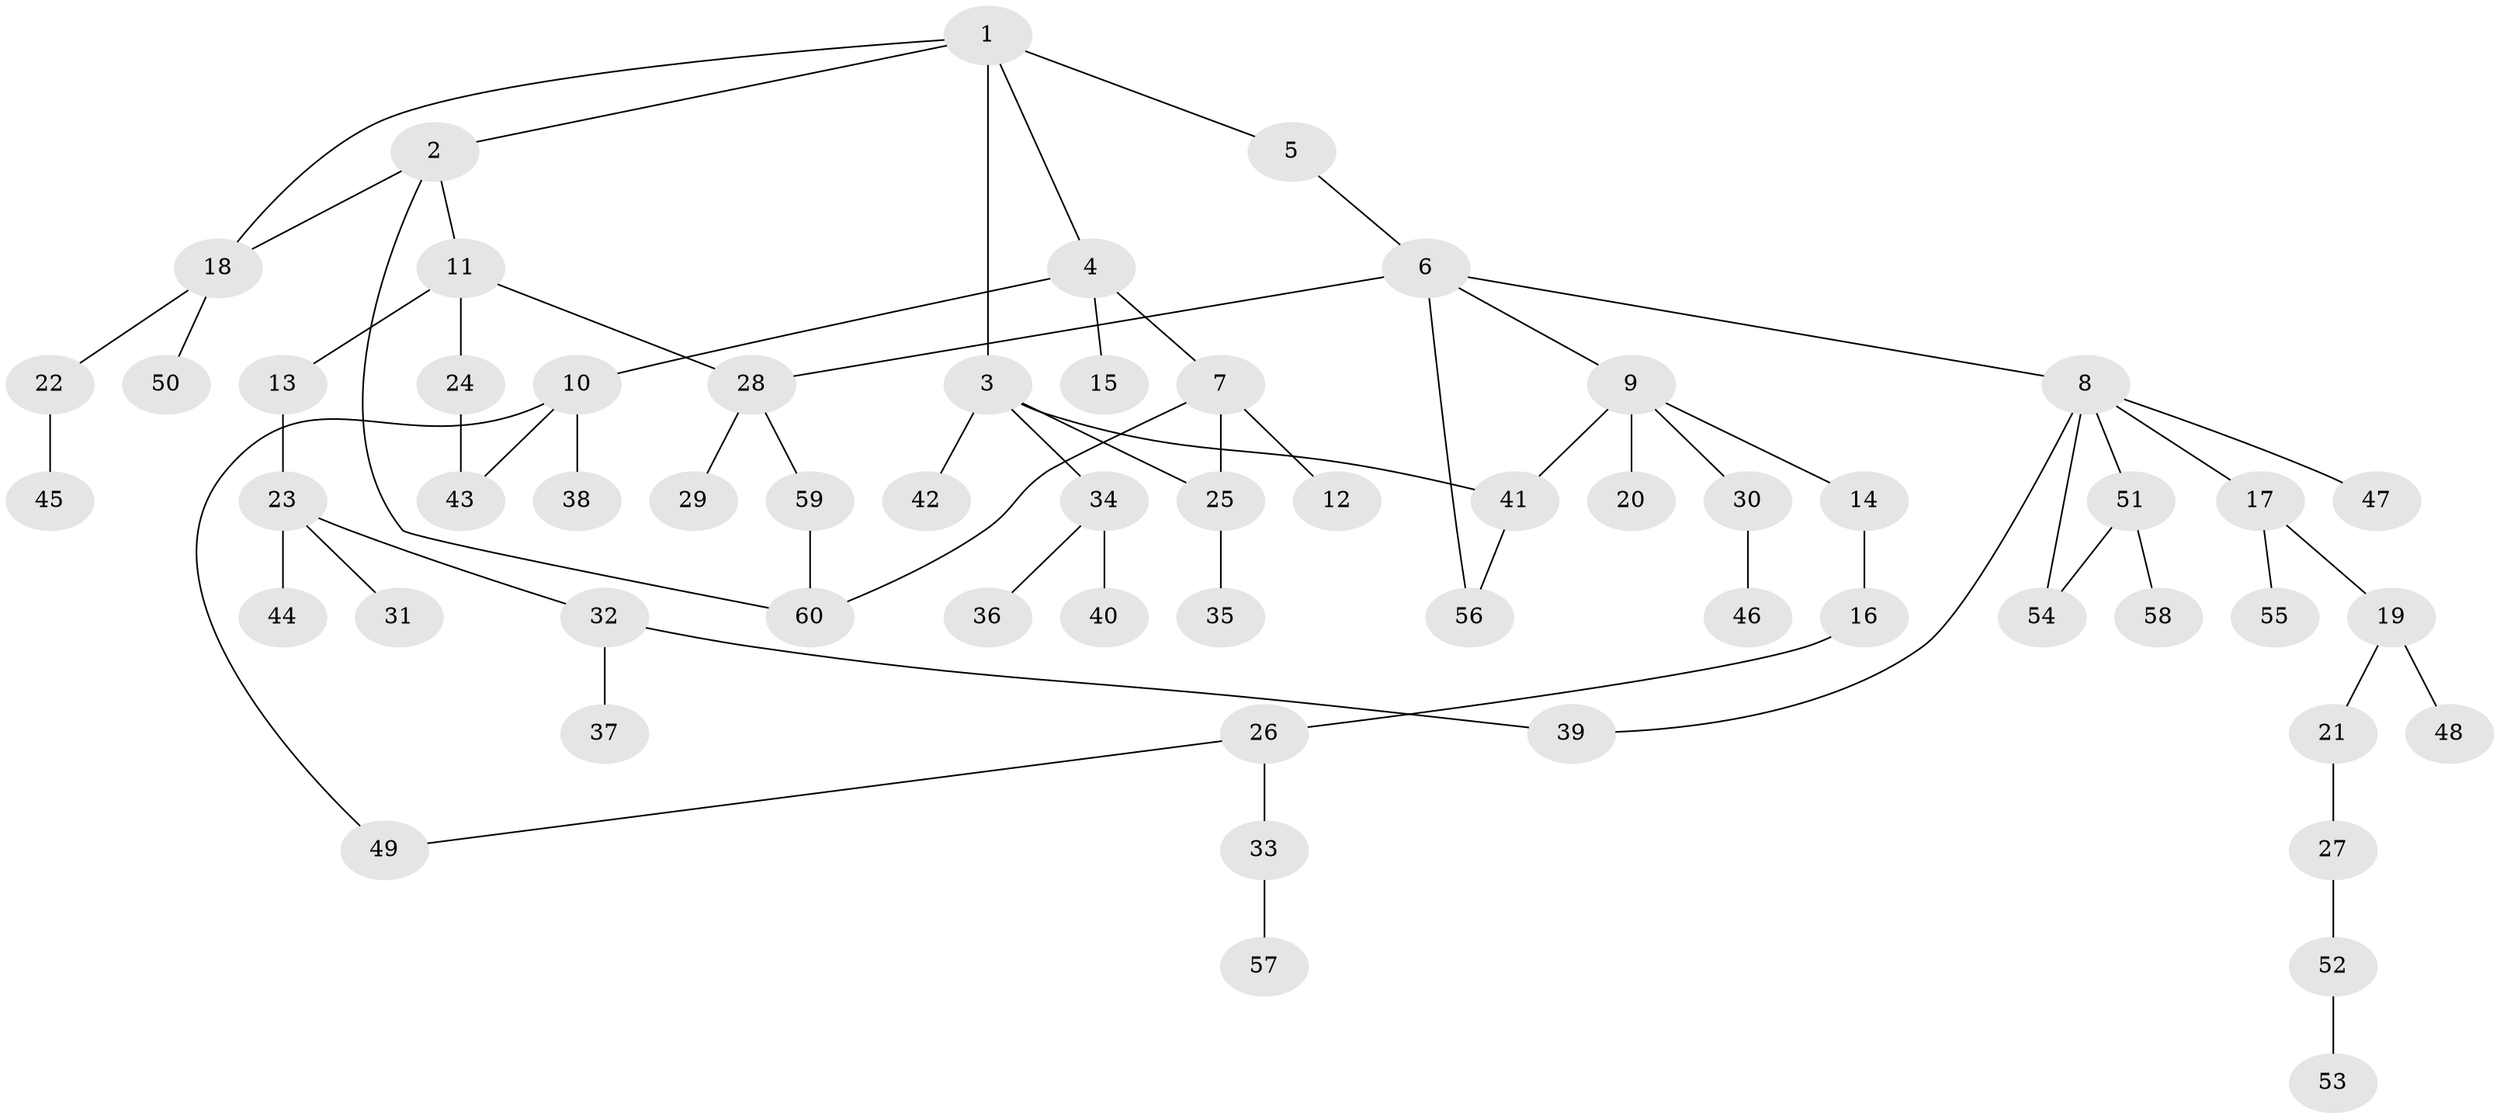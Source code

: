// Generated by graph-tools (version 1.1) at 2025/25/03/09/25 03:25:27]
// undirected, 60 vertices, 70 edges
graph export_dot {
graph [start="1"]
  node [color=gray90,style=filled];
  1;
  2;
  3;
  4;
  5;
  6;
  7;
  8;
  9;
  10;
  11;
  12;
  13;
  14;
  15;
  16;
  17;
  18;
  19;
  20;
  21;
  22;
  23;
  24;
  25;
  26;
  27;
  28;
  29;
  30;
  31;
  32;
  33;
  34;
  35;
  36;
  37;
  38;
  39;
  40;
  41;
  42;
  43;
  44;
  45;
  46;
  47;
  48;
  49;
  50;
  51;
  52;
  53;
  54;
  55;
  56;
  57;
  58;
  59;
  60;
  1 -- 2;
  1 -- 3;
  1 -- 4;
  1 -- 5;
  1 -- 18;
  2 -- 11;
  2 -- 60;
  2 -- 18;
  3 -- 34;
  3 -- 41;
  3 -- 42;
  3 -- 25;
  4 -- 7;
  4 -- 10;
  4 -- 15;
  5 -- 6;
  6 -- 8;
  6 -- 9;
  6 -- 56;
  6 -- 28;
  7 -- 12;
  7 -- 25;
  7 -- 60;
  8 -- 17;
  8 -- 47;
  8 -- 51;
  8 -- 54;
  8 -- 39;
  9 -- 14;
  9 -- 20;
  9 -- 30;
  9 -- 41;
  10 -- 38;
  10 -- 43;
  10 -- 49;
  11 -- 13;
  11 -- 24;
  11 -- 28;
  13 -- 23;
  14 -- 16;
  16 -- 26;
  17 -- 19;
  17 -- 55;
  18 -- 22;
  18 -- 50;
  19 -- 21;
  19 -- 48;
  21 -- 27;
  22 -- 45;
  23 -- 31;
  23 -- 32;
  23 -- 44;
  24 -- 43;
  25 -- 35;
  26 -- 33;
  26 -- 49;
  27 -- 52;
  28 -- 29;
  28 -- 59;
  30 -- 46;
  32 -- 37;
  32 -- 39;
  33 -- 57;
  34 -- 36;
  34 -- 40;
  41 -- 56;
  51 -- 58;
  51 -- 54;
  52 -- 53;
  59 -- 60;
}
